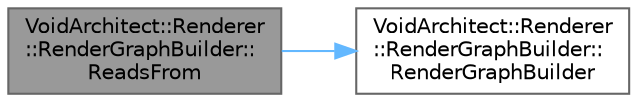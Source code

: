digraph "VoidArchitect::Renderer::RenderGraphBuilder::ReadsFrom"
{
 // LATEX_PDF_SIZE
  bgcolor="transparent";
  edge [fontname=Helvetica,fontsize=10,labelfontname=Helvetica,labelfontsize=10];
  node [fontname=Helvetica,fontsize=10,shape=box,height=0.2,width=0.4];
  rankdir="LR";
  Node1 [id="Node000001",label="VoidArchitect::Renderer\l::RenderGraphBuilder::\lReadsFrom",height=0.2,width=0.4,color="gray40", fillcolor="grey60", style="filled", fontcolor="black",tooltip=" "];
  Node1 -> Node2 [id="edge2_Node000001_Node000002",color="steelblue1",style="solid",tooltip=" "];
  Node2 [id="Node000002",label="VoidArchitect::Renderer\l::RenderGraphBuilder::\lRenderGraphBuilder",height=0.2,width=0.4,color="grey40", fillcolor="white", style="filled",URL="$class_void_architect_1_1_renderer_1_1_render_graph_builder.html#a40af6ac6f24899bca6d38fff2a0809d5",tooltip=" "];
}
